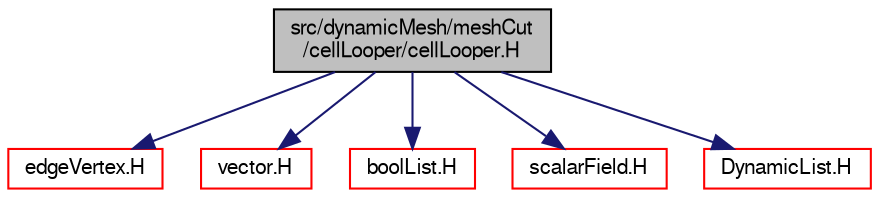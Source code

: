 digraph "src/dynamicMesh/meshCut/cellLooper/cellLooper.H"
{
  bgcolor="transparent";
  edge [fontname="FreeSans",fontsize="10",labelfontname="FreeSans",labelfontsize="10"];
  node [fontname="FreeSans",fontsize="10",shape=record];
  Node0 [label="src/dynamicMesh/meshCut\l/cellLooper/cellLooper.H",height=0.2,width=0.4,color="black", fillcolor="grey75", style="filled", fontcolor="black"];
  Node0 -> Node1 [color="midnightblue",fontsize="10",style="solid",fontname="FreeSans"];
  Node1 [label="edgeVertex.H",height=0.2,width=0.4,color="red",URL="$a00497.html"];
  Node0 -> Node91 [color="midnightblue",fontsize="10",style="solid",fontname="FreeSans"];
  Node91 [label="vector.H",height=0.2,width=0.4,color="red",URL="$a12836.html"];
  Node0 -> Node170 [color="midnightblue",fontsize="10",style="solid",fontname="FreeSans"];
  Node170 [label="boolList.H",height=0.2,width=0.4,color="red",URL="$a12152.html"];
  Node0 -> Node112 [color="midnightblue",fontsize="10",style="solid",fontname="FreeSans"];
  Node112 [label="scalarField.H",height=0.2,width=0.4,color="red",URL="$a09656.html"];
  Node0 -> Node77 [color="midnightblue",fontsize="10",style="solid",fontname="FreeSans"];
  Node77 [label="DynamicList.H",height=0.2,width=0.4,color="red",URL="$a08633.html"];
}
